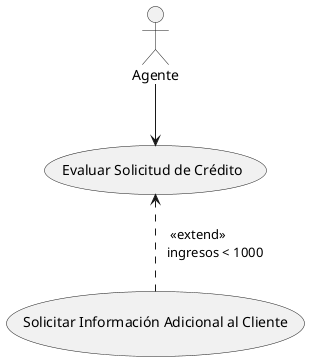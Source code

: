 @startuml

:Agente:

(Evaluar Solicitud de Crédito)
(Solicitar Información Adicional al Cliente)

:Agente: --> (Evaluar Solicitud de Crédito)
(Evaluar Solicitud de Crédito) <.. (Solicitar Información Adicional al Cliente) : <<extend>>       \n   ingresos < 1000

@enduml